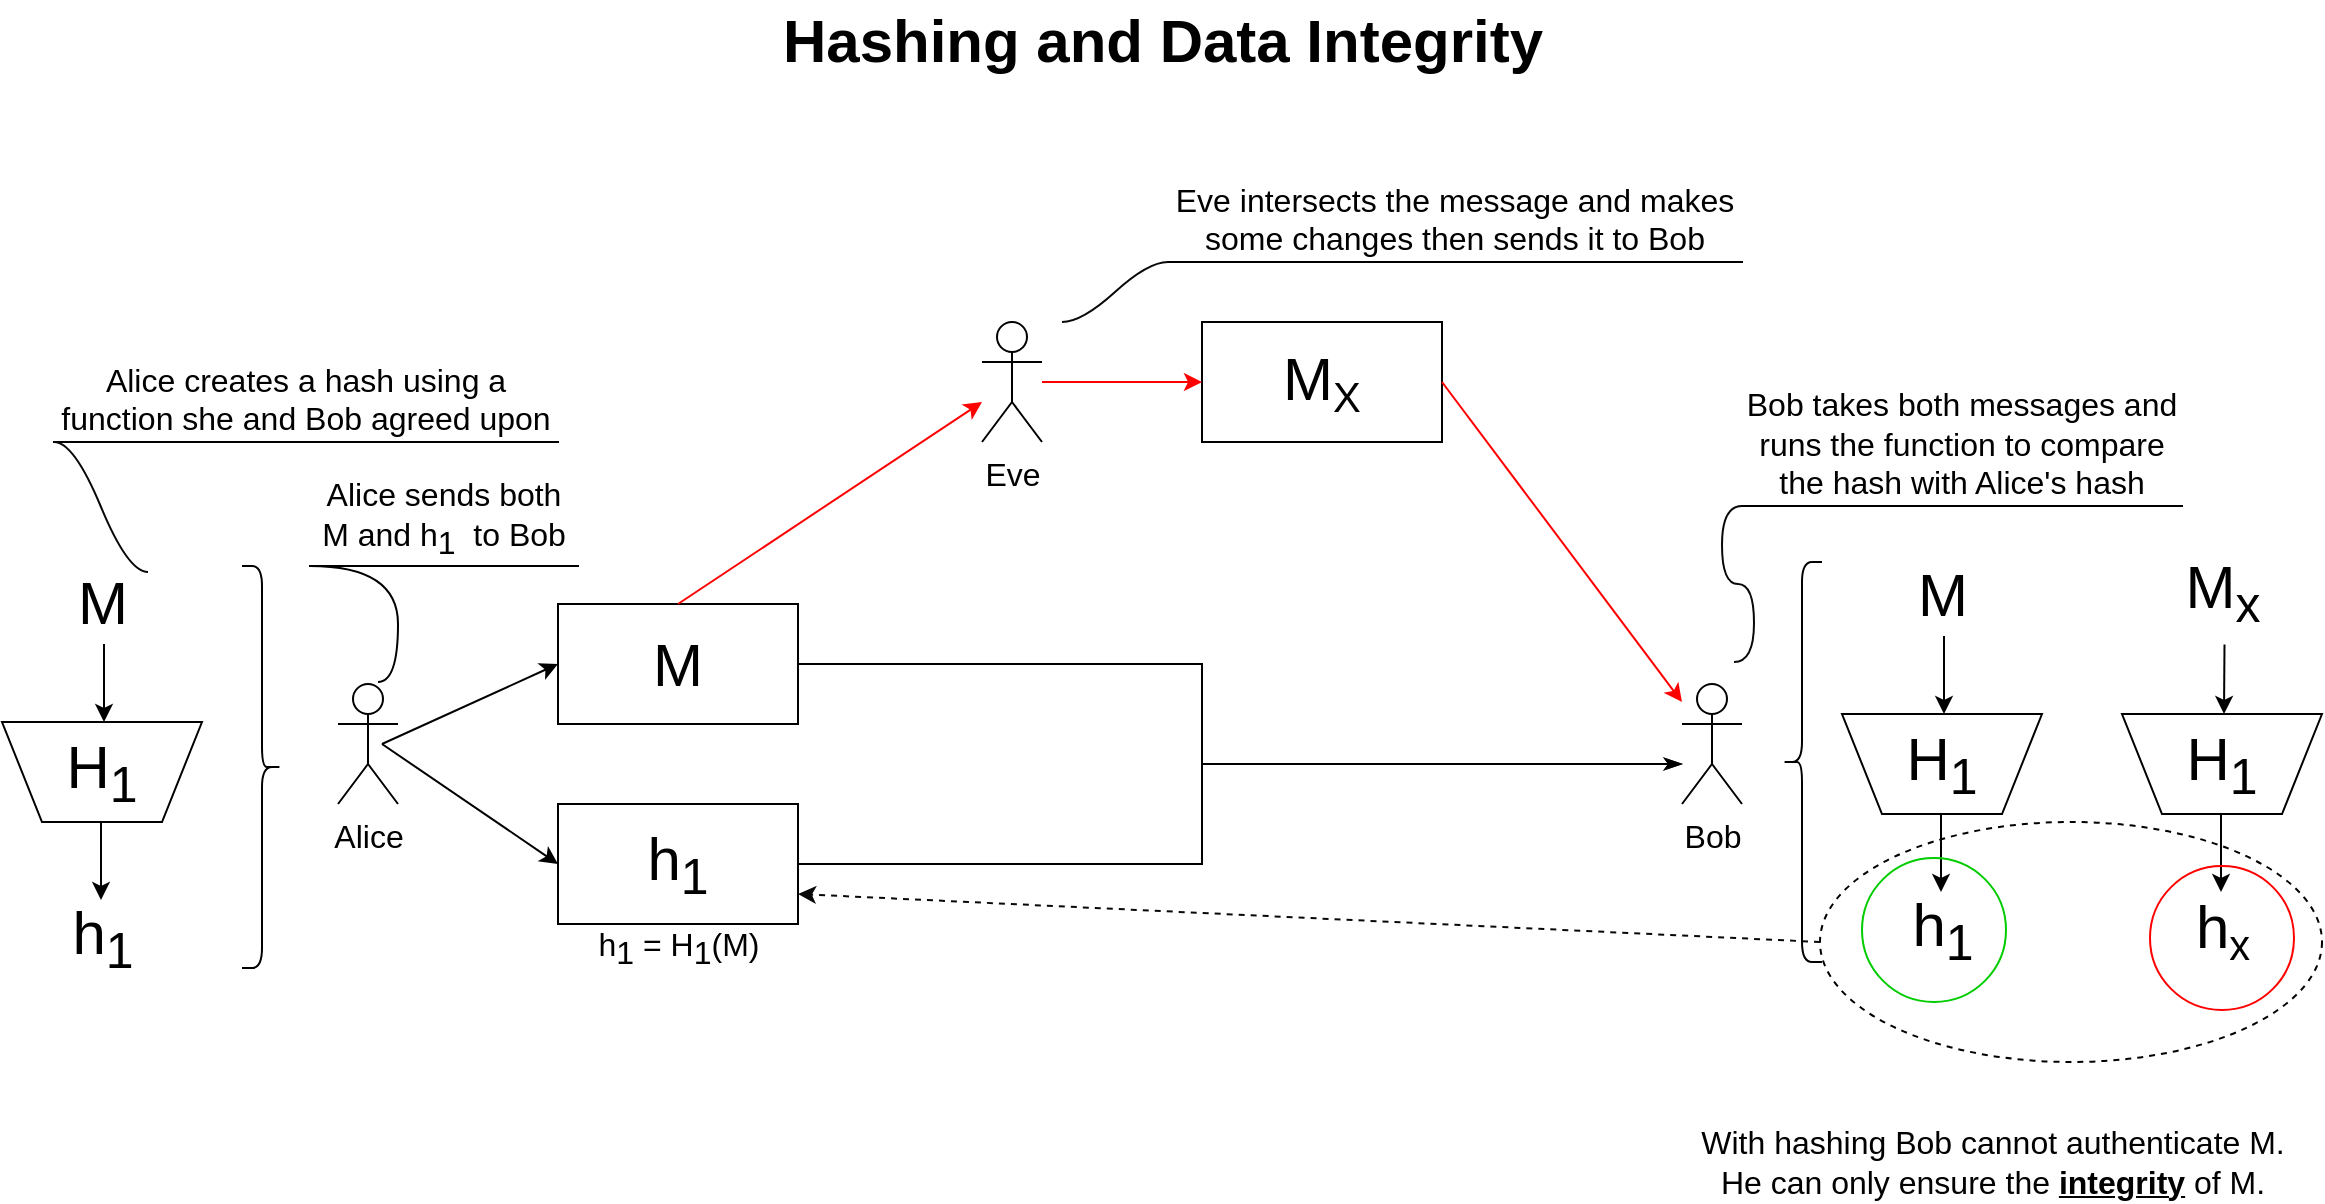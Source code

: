 <mxfile version="12.5.5" type="github">
  <diagram id="MsLEvCX_0FFOzMKQf4Fa" name="Page-1">
    <mxGraphModel dx="1422" dy="745" grid="1" gridSize="10" guides="1" tooltips="1" connect="1" arrows="1" fold="1" page="1" pageScale="1" pageWidth="1169" pageHeight="827" math="0" shadow="0">
      <root>
        <mxCell id="0"/>
        <mxCell id="1" parent="0"/>
        <mxCell id="a1XrPQ4sT1AWdOq16Cd1-1" value="Alice" style="shape=umlActor;verticalLabelPosition=bottom;labelBackgroundColor=#ffffff;verticalAlign=top;html=1;outlineConnect=0;fontSize=16;" parent="1" vertex="1">
          <mxGeometry x="172" y="361" width="30" height="60" as="geometry"/>
        </mxCell>
        <mxCell id="a1XrPQ4sT1AWdOq16Cd1-2" value="Hashing and Data Integrity" style="text;html=1;align=center;verticalAlign=middle;resizable=0;points=[];autosize=1;fontSize=30;fontStyle=1" parent="1" vertex="1">
          <mxGeometry x="384" y="19" width="400" height="40" as="geometry"/>
        </mxCell>
        <mxCell id="a1XrPQ4sT1AWdOq16Cd1-3" value="M" style="text;html=1;align=center;verticalAlign=middle;resizable=0;points=[];autosize=1;fontSize=30;" parent="1" vertex="1">
          <mxGeometry x="34" y="300" width="40" height="40" as="geometry"/>
        </mxCell>
        <mxCell id="a1XrPQ4sT1AWdOq16Cd1-4" value="H&lt;sub&gt;1&lt;/sub&gt;" style="shape=trapezoid;perimeter=trapezoidPerimeter;whiteSpace=wrap;html=1;fontSize=30;direction=west;" parent="1" vertex="1">
          <mxGeometry x="4" y="380" width="100" height="50" as="geometry"/>
        </mxCell>
        <mxCell id="a1XrPQ4sT1AWdOq16Cd1-5" value="h&lt;sub&gt;1&lt;/sub&gt;" style="text;html=1;align=center;verticalAlign=middle;resizable=0;points=[];autosize=1;fontSize=30;" parent="1" vertex="1">
          <mxGeometry x="29" y="463" width="50" height="50" as="geometry"/>
        </mxCell>
        <mxCell id="a1XrPQ4sT1AWdOq16Cd1-6" value="" style="endArrow=classic;html=1;fontSize=30;exitX=0.525;exitY=1.025;exitDx=0;exitDy=0;exitPerimeter=0;" parent="1" source="a1XrPQ4sT1AWdOq16Cd1-3" edge="1">
          <mxGeometry width="50" height="50" relative="1" as="geometry">
            <mxPoint x="12" y="580" as="sourcePoint"/>
            <mxPoint x="55" y="380" as="targetPoint"/>
          </mxGeometry>
        </mxCell>
        <mxCell id="a1XrPQ4sT1AWdOq16Cd1-8" value="" style="endArrow=classic;html=1;fontSize=30;exitX=0.525;exitY=1.025;exitDx=0;exitDy=0;exitPerimeter=0;" parent="1" edge="1">
          <mxGeometry width="50" height="50" relative="1" as="geometry">
            <mxPoint x="53.5" y="430" as="sourcePoint"/>
            <mxPoint x="53.5" y="469" as="targetPoint"/>
          </mxGeometry>
        </mxCell>
        <mxCell id="a1XrPQ4sT1AWdOq16Cd1-9" value="h&lt;sub&gt;1&lt;/sub&gt;" style="rounded=0;whiteSpace=wrap;html=1;fontSize=30;" parent="1" vertex="1">
          <mxGeometry x="282" y="421" width="120" height="60" as="geometry"/>
        </mxCell>
        <mxCell id="a1XrPQ4sT1AWdOq16Cd1-11" value="M" style="rounded=0;whiteSpace=wrap;html=1;fontSize=30;" parent="1" vertex="1">
          <mxGeometry x="282" y="321" width="120" height="60" as="geometry"/>
        </mxCell>
        <mxCell id="a1XrPQ4sT1AWdOq16Cd1-13" value="Bob" style="shape=umlActor;verticalLabelPosition=bottom;labelBackgroundColor=#ffffff;verticalAlign=top;html=1;outlineConnect=0;fontSize=16;" parent="1" vertex="1">
          <mxGeometry x="844" y="361" width="30" height="60" as="geometry"/>
        </mxCell>
        <mxCell id="a1XrPQ4sT1AWdOq16Cd1-22" value="" style="edgeStyle=orthogonalEdgeStyle;fontSize=12;html=1;endArrow=classicThin;endFill=1;rounded=0;strokeWidth=1;exitX=1;exitY=0.5;exitDx=0;exitDy=0;" parent="1" source="a1XrPQ4sT1AWdOq16Cd1-11" edge="1">
          <mxGeometry width="60" height="60" relative="1" as="geometry">
            <mxPoint x="504" y="401" as="sourcePoint"/>
            <mxPoint x="844" y="401" as="targetPoint"/>
            <Array as="points">
              <mxPoint x="604" y="351"/>
              <mxPoint x="604" y="401"/>
            </Array>
          </mxGeometry>
        </mxCell>
        <mxCell id="a1XrPQ4sT1AWdOq16Cd1-23" value="" style="edgeStyle=orthogonalEdgeStyle;fontSize=12;html=1;endArrow=classicThin;endFill=1;rounded=0;strokeWidth=1;exitX=1;exitY=0.5;exitDx=0;exitDy=0;" parent="1" source="a1XrPQ4sT1AWdOq16Cd1-9" edge="1">
          <mxGeometry width="60" height="60" relative="1" as="geometry">
            <mxPoint x="412" y="361" as="sourcePoint"/>
            <mxPoint x="844" y="401" as="targetPoint"/>
            <Array as="points">
              <mxPoint x="604" y="451"/>
              <mxPoint x="604" y="401"/>
              <mxPoint x="844" y="401"/>
            </Array>
          </mxGeometry>
        </mxCell>
        <mxCell id="0Is_LELMPdNeTCZzs-sJ-1" value="" style="endArrow=classic;html=1;entryX=0;entryY=0.5;entryDx=0;entryDy=0;" edge="1" parent="1" target="a1XrPQ4sT1AWdOq16Cd1-11">
          <mxGeometry width="50" height="50" relative="1" as="geometry">
            <mxPoint x="194" y="391" as="sourcePoint"/>
            <mxPoint x="64" y="571" as="targetPoint"/>
          </mxGeometry>
        </mxCell>
        <mxCell id="0Is_LELMPdNeTCZzs-sJ-2" value="" style="endArrow=classic;html=1;entryX=0;entryY=0.5;entryDx=0;entryDy=0;" edge="1" parent="1" target="a1XrPQ4sT1AWdOq16Cd1-9">
          <mxGeometry width="50" height="50" relative="1" as="geometry">
            <mxPoint x="194" y="391" as="sourcePoint"/>
            <mxPoint x="292" y="361" as="targetPoint"/>
          </mxGeometry>
        </mxCell>
        <mxCell id="0Is_LELMPdNeTCZzs-sJ-3" value="" style="shape=curlyBracket;whiteSpace=wrap;html=1;rounded=1;rotation=-180;" vertex="1" parent="1">
          <mxGeometry x="124" y="302" width="20" height="201" as="geometry"/>
        </mxCell>
        <mxCell id="0Is_LELMPdNeTCZzs-sJ-4" value="Alice sends both M and h&lt;sub style=&quot;font-size: 16px;&quot;&gt;1&amp;nbsp; &lt;/sub&gt;to Bob" style="whiteSpace=wrap;html=1;shape=partialRectangle;top=0;left=0;bottom=1;right=0;points=[[0,1],[1,1]];strokeColor=#000000;fillColor=none;align=center;verticalAlign=bottom;routingCenterY=0.5;snapToPoint=1;container=1;recursiveResize=0;autosize=1;treeFolding=1;treeMoving=1;fontSize=16;" vertex="1" parent="1">
          <mxGeometry x="158" y="272" width="134" height="30" as="geometry"/>
        </mxCell>
        <mxCell id="0Is_LELMPdNeTCZzs-sJ-5" value="" style="edgeStyle=entityRelationEdgeStyle;startArrow=none;endArrow=none;segment=10;curved=1;entryX=0;entryY=1;entryDx=0;entryDy=0;" edge="1" target="0Is_LELMPdNeTCZzs-sJ-4" parent="1">
          <mxGeometry relative="1" as="geometry">
            <mxPoint x="192" y="360" as="sourcePoint"/>
          </mxGeometry>
        </mxCell>
        <mxCell id="0Is_LELMPdNeTCZzs-sJ-6" value="Eve" style="shape=umlActor;verticalLabelPosition=bottom;labelBackgroundColor=#ffffff;verticalAlign=top;html=1;outlineConnect=0;fontSize=16;" vertex="1" parent="1">
          <mxGeometry x="494" y="180" width="30" height="60" as="geometry"/>
        </mxCell>
        <mxCell id="0Is_LELMPdNeTCZzs-sJ-7" value="" style="endArrow=classic;html=1;exitX=0.5;exitY=0;exitDx=0;exitDy=0;strokeColor=#FF0000;" edge="1" parent="1" source="a1XrPQ4sT1AWdOq16Cd1-11">
          <mxGeometry width="50" height="50" relative="1" as="geometry">
            <mxPoint x="14" y="580" as="sourcePoint"/>
            <mxPoint x="494" y="220" as="targetPoint"/>
          </mxGeometry>
        </mxCell>
        <mxCell id="0Is_LELMPdNeTCZzs-sJ-8" value="&lt;font style=&quot;font-size: 30px&quot;&gt;M&lt;/font&gt;&lt;font style=&quot;font-size: 25px&quot;&gt;&lt;sub&gt;X&lt;/sub&gt;&lt;/font&gt;" style="rounded=0;whiteSpace=wrap;html=1;" vertex="1" parent="1">
          <mxGeometry x="604" y="180" width="120" height="60" as="geometry"/>
        </mxCell>
        <mxCell id="0Is_LELMPdNeTCZzs-sJ-9" value="" style="endArrow=classic;html=1;strokeColor=#FF0000;entryX=0;entryY=0.5;entryDx=0;entryDy=0;" edge="1" parent="1" target="0Is_LELMPdNeTCZzs-sJ-8">
          <mxGeometry width="50" height="50" relative="1" as="geometry">
            <mxPoint x="524" y="210" as="sourcePoint"/>
            <mxPoint x="64" y="530" as="targetPoint"/>
          </mxGeometry>
        </mxCell>
        <mxCell id="0Is_LELMPdNeTCZzs-sJ-10" value="" style="endArrow=classic;html=1;strokeColor=#FF0000;exitX=1;exitY=0.5;exitDx=0;exitDy=0;" edge="1" parent="1" source="0Is_LELMPdNeTCZzs-sJ-8">
          <mxGeometry width="50" height="50" relative="1" as="geometry">
            <mxPoint x="14" y="580" as="sourcePoint"/>
            <mxPoint x="844" y="370" as="targetPoint"/>
          </mxGeometry>
        </mxCell>
        <mxCell id="0Is_LELMPdNeTCZzs-sJ-11" value="Eve intersects the message and makes some changes then sends it to Bob" style="whiteSpace=wrap;html=1;shape=partialRectangle;top=0;left=0;bottom=1;right=0;points=[[0,1],[1,1]];strokeColor=#000000;fillColor=none;align=center;verticalAlign=bottom;routingCenterY=0.5;snapToPoint=1;container=1;recursiveResize=0;autosize=1;treeFolding=1;treeMoving=1;fontSize=16;" vertex="1" parent="1">
          <mxGeometry x="587" y="130" width="287" height="20" as="geometry"/>
        </mxCell>
        <mxCell id="0Is_LELMPdNeTCZzs-sJ-12" value="" style="edgeStyle=entityRelationEdgeStyle;startArrow=none;endArrow=none;segment=10;curved=1;strokeColor=#080808;entryX=0;entryY=1;entryDx=0;entryDy=0;" edge="1" target="0Is_LELMPdNeTCZzs-sJ-11" parent="1">
          <mxGeometry relative="1" as="geometry">
            <mxPoint x="534" y="180" as="sourcePoint"/>
          </mxGeometry>
        </mxCell>
        <mxCell id="0Is_LELMPdNeTCZzs-sJ-13" value="M" style="text;html=1;align=center;verticalAlign=middle;resizable=0;points=[];autosize=1;fontSize=30;" vertex="1" parent="1">
          <mxGeometry x="954" y="296" width="40" height="40" as="geometry"/>
        </mxCell>
        <mxCell id="0Is_LELMPdNeTCZzs-sJ-14" value="H&lt;sub&gt;1&lt;/sub&gt;" style="shape=trapezoid;perimeter=trapezoidPerimeter;whiteSpace=wrap;html=1;fontSize=30;direction=west;" vertex="1" parent="1">
          <mxGeometry x="924" y="376" width="100" height="50" as="geometry"/>
        </mxCell>
        <mxCell id="0Is_LELMPdNeTCZzs-sJ-15" value="h&lt;sub&gt;1&lt;/sub&gt;" style="text;html=1;align=center;verticalAlign=middle;resizable=0;points=[];autosize=1;fontSize=30;" vertex="1" parent="1">
          <mxGeometry x="949" y="459" width="50" height="50" as="geometry"/>
        </mxCell>
        <mxCell id="0Is_LELMPdNeTCZzs-sJ-16" value="" style="endArrow=classic;html=1;fontSize=30;exitX=0.525;exitY=1.025;exitDx=0;exitDy=0;exitPerimeter=0;" edge="1" parent="1" source="0Is_LELMPdNeTCZzs-sJ-13">
          <mxGeometry width="50" height="50" relative="1" as="geometry">
            <mxPoint x="932" y="576" as="sourcePoint"/>
            <mxPoint x="975" y="376" as="targetPoint"/>
          </mxGeometry>
        </mxCell>
        <mxCell id="0Is_LELMPdNeTCZzs-sJ-17" value="" style="endArrow=classic;html=1;fontSize=30;exitX=0.525;exitY=1.025;exitDx=0;exitDy=0;exitPerimeter=0;" edge="1" parent="1">
          <mxGeometry width="50" height="50" relative="1" as="geometry">
            <mxPoint x="973.5" y="426" as="sourcePoint"/>
            <mxPoint x="973.5" y="465" as="targetPoint"/>
          </mxGeometry>
        </mxCell>
        <mxCell id="0Is_LELMPdNeTCZzs-sJ-24" value="M&lt;sub&gt;x&lt;/sub&gt;" style="text;html=1;align=center;verticalAlign=middle;resizable=0;points=[];autosize=1;fontSize=30;" vertex="1" parent="1">
          <mxGeometry x="1089" y="290" width="50" height="50" as="geometry"/>
        </mxCell>
        <mxCell id="0Is_LELMPdNeTCZzs-sJ-25" value="H&lt;sub&gt;1&lt;/sub&gt;" style="shape=trapezoid;perimeter=trapezoidPerimeter;whiteSpace=wrap;html=1;fontSize=30;direction=west;" vertex="1" parent="1">
          <mxGeometry x="1064" y="376" width="100" height="50" as="geometry"/>
        </mxCell>
        <mxCell id="0Is_LELMPdNeTCZzs-sJ-26" value="h&lt;span style=&quot;font-size: 25px&quot;&gt;&lt;sub&gt;x&lt;/sub&gt;&lt;/span&gt;" style="text;html=1;align=center;verticalAlign=middle;resizable=0;points=[];autosize=1;fontSize=30;" vertex="1" parent="1">
          <mxGeometry x="1094" y="459" width="40" height="50" as="geometry"/>
        </mxCell>
        <mxCell id="0Is_LELMPdNeTCZzs-sJ-27" value="" style="endArrow=classic;html=1;fontSize=30;exitX=0.525;exitY=1.025;exitDx=0;exitDy=0;exitPerimeter=0;" edge="1" parent="1" source="0Is_LELMPdNeTCZzs-sJ-24">
          <mxGeometry width="50" height="50" relative="1" as="geometry">
            <mxPoint x="1072" y="576" as="sourcePoint"/>
            <mxPoint x="1115" y="376" as="targetPoint"/>
          </mxGeometry>
        </mxCell>
        <mxCell id="0Is_LELMPdNeTCZzs-sJ-28" value="" style="endArrow=classic;html=1;fontSize=30;exitX=0.525;exitY=1.025;exitDx=0;exitDy=0;exitPerimeter=0;" edge="1" parent="1">
          <mxGeometry width="50" height="50" relative="1" as="geometry">
            <mxPoint x="1113.5" y="426" as="sourcePoint"/>
            <mxPoint x="1113.5" y="465" as="targetPoint"/>
          </mxGeometry>
        </mxCell>
        <mxCell id="0Is_LELMPdNeTCZzs-sJ-29" value="" style="shape=curlyBracket;whiteSpace=wrap;html=1;rounded=1;rotation=0;" vertex="1" parent="1">
          <mxGeometry x="894" y="300" width="20" height="200" as="geometry"/>
        </mxCell>
        <mxCell id="0Is_LELMPdNeTCZzs-sJ-30" value="" style="ellipse;whiteSpace=wrap;html=1;fillColor=none;dashed=1;" vertex="1" parent="1">
          <mxGeometry x="913" y="430" width="251" height="120" as="geometry"/>
        </mxCell>
        <mxCell id="0Is_LELMPdNeTCZzs-sJ-31" value="" style="endArrow=classic;html=1;strokeColor=#080808;entryX=1;entryY=0.75;entryDx=0;entryDy=0;exitX=0;exitY=0.5;exitDx=0;exitDy=0;dashed=1;" edge="1" parent="1" source="0Is_LELMPdNeTCZzs-sJ-30" target="a1XrPQ4sT1AWdOq16Cd1-9">
          <mxGeometry width="50" height="50" relative="1" as="geometry">
            <mxPoint x="14" y="610" as="sourcePoint"/>
            <mxPoint x="64" y="560" as="targetPoint"/>
          </mxGeometry>
        </mxCell>
        <mxCell id="0Is_LELMPdNeTCZzs-sJ-32" value="Alice creates a hash using a function she and Bob agreed upon" style="whiteSpace=wrap;html=1;shape=partialRectangle;top=0;left=0;bottom=1;right=0;points=[[0,1],[1,1]];strokeColor=#000000;fillColor=none;align=center;verticalAlign=bottom;routingCenterY=0.5;snapToPoint=1;container=1;recursiveResize=0;autosize=1;treeFolding=1;treeMoving=1;fontSize=16;" vertex="1" parent="1">
          <mxGeometry x="30" y="220" width="252" height="20" as="geometry"/>
        </mxCell>
        <mxCell id="0Is_LELMPdNeTCZzs-sJ-33" value="" style="edgeStyle=entityRelationEdgeStyle;startArrow=none;endArrow=none;segment=10;curved=1;strokeColor=#080808;exitX=1.075;exitY=0.125;exitDx=0;exitDy=0;entryX=0;entryY=1;entryDx=0;entryDy=0;exitPerimeter=0;" edge="1" target="0Is_LELMPdNeTCZzs-sJ-32" parent="1" source="a1XrPQ4sT1AWdOq16Cd1-3">
          <mxGeometry relative="1" as="geometry">
            <mxPoint x="-26" y="600" as="sourcePoint"/>
          </mxGeometry>
        </mxCell>
        <mxCell id="0Is_LELMPdNeTCZzs-sJ-34" value="h&lt;sub style=&quot;font-size: 16px;&quot;&gt;1 &lt;/sub&gt;= H&lt;sub style=&quot;font-size: 16px;&quot;&gt;1&lt;/sub&gt;(M)" style="text;html=1;align=center;verticalAlign=middle;resizable=0;points=[];autosize=1;fontSize=16;" vertex="1" parent="1">
          <mxGeometry x="292" y="478" width="100" height="30" as="geometry"/>
        </mxCell>
        <mxCell id="0Is_LELMPdNeTCZzs-sJ-36" value="Bob takes both messages and runs the function to compare the hash with Alice&#39;s hash" style="whiteSpace=wrap;html=1;shape=partialRectangle;top=0;left=0;bottom=1;right=0;points=[[0,1],[1,1]];strokeColor=#000000;fillColor=none;align=center;verticalAlign=bottom;routingCenterY=0.5;snapToPoint=1;container=1;recursiveResize=0;autosize=1;treeFolding=1;treeMoving=1;fontSize=16;" vertex="1" parent="1">
          <mxGeometry x="874" y="252" width="220" height="20" as="geometry"/>
        </mxCell>
        <mxCell id="0Is_LELMPdNeTCZzs-sJ-37" value="" style="edgeStyle=entityRelationEdgeStyle;startArrow=none;endArrow=none;segment=10;curved=1;strokeColor=#080808;fontSize=16;entryX=0;entryY=1;entryDx=0;entryDy=0;" edge="1" target="0Is_LELMPdNeTCZzs-sJ-36" parent="1">
          <mxGeometry relative="1" as="geometry">
            <mxPoint x="870" y="350" as="sourcePoint"/>
          </mxGeometry>
        </mxCell>
        <mxCell id="0Is_LELMPdNeTCZzs-sJ-45" value="" style="ellipse;whiteSpace=wrap;html=1;aspect=fixed;fillColor=none;fontSize=16;strokeColor=#00CC00;" vertex="1" parent="1">
          <mxGeometry x="934" y="448" width="72" height="72" as="geometry"/>
        </mxCell>
        <mxCell id="0Is_LELMPdNeTCZzs-sJ-46" value="" style="ellipse;whiteSpace=wrap;html=1;aspect=fixed;fillColor=none;fontSize=16;strokeColor=#FF0000;" vertex="1" parent="1">
          <mxGeometry x="1078" y="452" width="72" height="72" as="geometry"/>
        </mxCell>
        <mxCell id="0Is_LELMPdNeTCZzs-sJ-47" value="With hashing Bob cannot authenticate M.&lt;br&gt;He can only ensure the &lt;u style=&quot;font-weight: bold&quot;&gt;integrity&lt;/u&gt;&amp;nbsp;of M." style="text;html=1;align=center;verticalAlign=middle;resizable=0;points=[];autosize=1;fontSize=16;" vertex="1" parent="1">
          <mxGeometry x="844" y="580" width="310" height="40" as="geometry"/>
        </mxCell>
      </root>
    </mxGraphModel>
  </diagram>
</mxfile>
